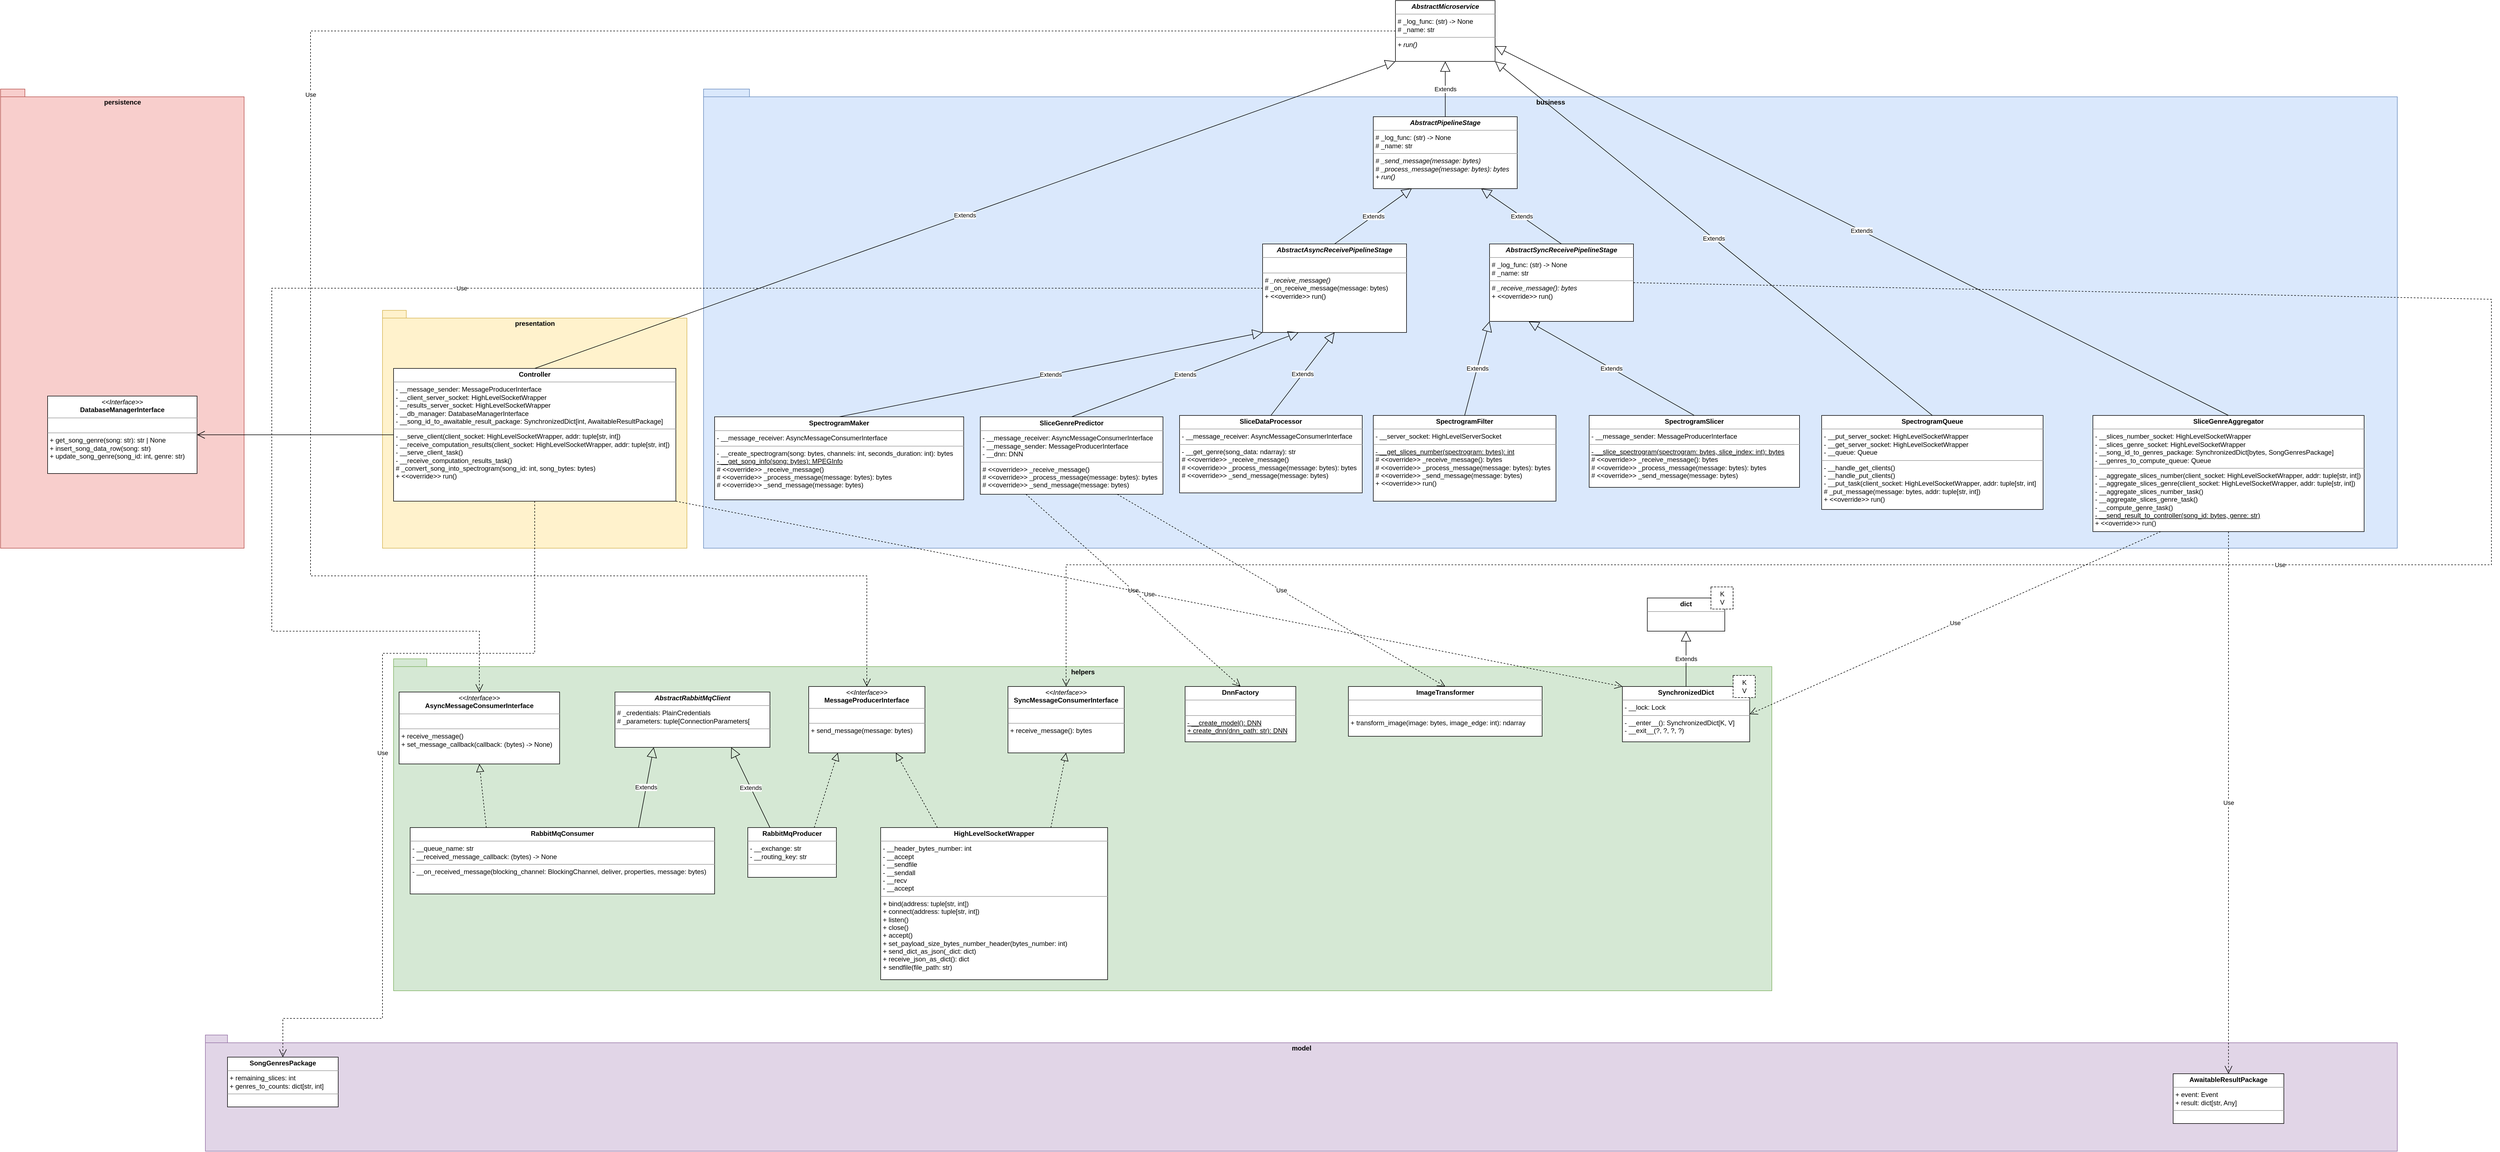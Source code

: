 <mxfile version="20.3.0" type="device"><diagram id="SLvBr0UofvLrQdP4FGa2" name="Page-1"><mxGraphModel dx="5244" dy="1698" grid="1" gridSize="10" guides="1" tooltips="1" connect="1" arrows="1" fold="1" page="0" pageScale="1" pageWidth="850" pageHeight="1100" math="0" shadow="0"><root><mxCell id="0"/><mxCell id="1" parent="0"/><mxCell id="Tdx-LGQmoH0nb4arZ4Wt-33" value="model" style="shape=folder;fontStyle=1;spacingTop=10;tabWidth=40;tabHeight=14;tabPosition=left;html=1;verticalAlign=top;fillColor=#e1d5e7;strokeColor=#9673a6;" vertex="1" parent="1"><mxGeometry x="-1720" y="2170" width="3960" height="210" as="geometry"/></mxCell><mxCell id="Tdx-LGQmoH0nb4arZ4Wt-32" value="helpers" style="shape=folder;fontStyle=1;spacingTop=10;tabWidth=40;tabHeight=14;tabPosition=left;html=1;verticalAlign=top;fillColor=#d5e8d4;strokeColor=#82b366;" vertex="1" parent="1"><mxGeometry x="-1380" y="1490" width="2490" height="600" as="geometry"/></mxCell><mxCell id="Tdx-LGQmoH0nb4arZ4Wt-31" value="persistence" style="shape=folder;fontStyle=1;spacingTop=10;tabWidth=40;tabHeight=14;tabPosition=left;html=1;verticalAlign=top;fillColor=#f8cecc;strokeColor=#b85450;" vertex="1" parent="1"><mxGeometry x="-2090" y="460" width="440" height="830" as="geometry"/></mxCell><mxCell id="Tdx-LGQmoH0nb4arZ4Wt-30" value="presentation" style="shape=folder;fontStyle=1;spacingTop=10;tabWidth=40;tabHeight=14;tabPosition=left;html=1;verticalAlign=top;fillColor=#fff2cc;strokeColor=#d6b656;" vertex="1" parent="1"><mxGeometry x="-1400" y="860" width="550" height="430" as="geometry"/></mxCell><mxCell id="Tdx-LGQmoH0nb4arZ4Wt-28" value="business" style="shape=folder;fontStyle=1;spacingTop=10;tabWidth=40;tabHeight=14;tabPosition=left;html=1;verticalAlign=top;fillColor=#dae8fc;strokeColor=#6c8ebf;" vertex="1" parent="1"><mxGeometry x="-820" y="460" width="3060" height="830" as="geometry"/></mxCell><mxCell id="C-Df_JAVGGvNEC-F_1N5-2" value="&lt;p style=&quot;margin:0px;margin-top:4px;text-align:center;&quot;&gt;&lt;b&gt;&lt;i&gt;AbstractMicroservice&lt;/i&gt;&lt;/b&gt;&lt;/p&gt;&lt;hr size=&quot;1&quot;&gt;&lt;p style=&quot;margin:0px;margin-left:4px;&quot;&gt;# _log_func: (str) -&amp;gt; None&lt;/p&gt;&lt;p style=&quot;margin:0px;margin-left:4px;&quot;&gt;# _name: str&lt;/p&gt;&lt;hr size=&quot;1&quot;&gt;&lt;p style=&quot;margin:0px;margin-left:4px;&quot;&gt;&lt;i&gt;+ run()&lt;/i&gt;&lt;/p&gt;" style="verticalAlign=top;align=left;overflow=fill;fontSize=12;fontFamily=Helvetica;html=1;" parent="1" vertex="1"><mxGeometry x="430" y="300" width="180" height="110" as="geometry"/></mxCell><mxCell id="C-Df_JAVGGvNEC-F_1N5-3" value="&lt;p style=&quot;margin:0px;margin-top:4px;text-align:center;&quot;&gt;&lt;b&gt;&lt;i&gt;AbstractPipelineStage&lt;/i&gt;&lt;/b&gt;&lt;/p&gt;&lt;hr size=&quot;1&quot;&gt;&lt;p style=&quot;margin:0px;margin-left:4px;&quot;&gt;# _log_func: (str) -&amp;gt; None&lt;/p&gt;&lt;p style=&quot;margin:0px;margin-left:4px;&quot;&gt;# _name: str&lt;/p&gt;&lt;hr size=&quot;1&quot;&gt;&lt;p style=&quot;margin:0px;margin-left:4px;&quot;&gt;&lt;i&gt;# _send_message(message: bytes)&lt;/i&gt;&lt;/p&gt;&lt;p style=&quot;margin:0px;margin-left:4px;&quot;&gt;&lt;i&gt;# _process_message(message: bytes): bytes&lt;/i&gt;&lt;/p&gt;&lt;p style=&quot;margin:0px;margin-left:4px;&quot;&gt;&lt;i&gt;+ run()&lt;/i&gt;&lt;/p&gt;" style="verticalAlign=top;align=left;overflow=fill;fontSize=12;fontFamily=Helvetica;html=1;" parent="1" vertex="1"><mxGeometry x="390" y="510" width="260" height="130" as="geometry"/></mxCell><mxCell id="C-Df_JAVGGvNEC-F_1N5-4" value="&lt;p style=&quot;margin:0px;margin-top:4px;text-align:center;&quot;&gt;&lt;b&gt;&lt;i&gt;AbstractAsyncReceivePipelineStage&lt;/i&gt;&lt;/b&gt;&lt;/p&gt;&lt;hr size=&quot;1&quot;&gt;&lt;p style=&quot;margin:0px;margin-left:4px;&quot;&gt;&lt;br&gt;&lt;/p&gt;&lt;hr size=&quot;1&quot;&gt;&lt;p style=&quot;margin:0px;margin-left:4px;&quot;&gt;&lt;i style=&quot;background-color: initial;&quot;&gt;# _receive_message()&lt;/i&gt;&lt;br&gt;&lt;/p&gt;&lt;p style=&quot;margin:0px;margin-left:4px;&quot;&gt;# _on_receive_message(message: bytes)&lt;/p&gt;&lt;p style=&quot;margin:0px;margin-left:4px;&quot;&gt;+ &amp;lt;&amp;lt;override&amp;gt;&amp;gt; run()&lt;/p&gt;&lt;p style=&quot;margin:0px;margin-left:4px;&quot;&gt;&lt;i&gt;&lt;br&gt;&lt;/i&gt;&lt;/p&gt;" style="verticalAlign=top;align=left;overflow=fill;fontSize=12;fontFamily=Helvetica;html=1;" parent="1" vertex="1"><mxGeometry x="190" y="740" width="260" height="160" as="geometry"/></mxCell><mxCell id="C-Df_JAVGGvNEC-F_1N5-5" value="&lt;p style=&quot;margin:0px;margin-top:4px;text-align:center;&quot;&gt;&lt;b&gt;&lt;i&gt;AbstractSyncReceivePipelineStage&lt;/i&gt;&lt;/b&gt;&lt;/p&gt;&lt;hr size=&quot;1&quot;&gt;&lt;p style=&quot;margin:0px;margin-left:4px;&quot;&gt;# _log_func: (str) -&amp;gt; None&lt;/p&gt;&lt;p style=&quot;margin:0px;margin-left:4px;&quot;&gt;# _name: str&lt;/p&gt;&lt;hr size=&quot;1&quot;&gt;&lt;p style=&quot;margin:0px;margin-left:4px;&quot;&gt;&lt;i style=&quot;background-color: initial;&quot;&gt;# _receive_message(): bytes&lt;/i&gt;&lt;br&gt;&lt;/p&gt;&lt;p style=&quot;margin:0px;margin-left:4px;&quot;&gt;+ &amp;lt;&amp;lt;override&amp;gt;&amp;gt; run()&lt;/p&gt;" style="verticalAlign=top;align=left;overflow=fill;fontSize=12;fontFamily=Helvetica;html=1;" parent="1" vertex="1"><mxGeometry x="600" y="740" width="260" height="140" as="geometry"/></mxCell><mxCell id="C-Df_JAVGGvNEC-F_1N5-10" value="&lt;p style=&quot;margin:0px;margin-top:4px;text-align:center;&quot;&gt;&lt;b&gt;Controller&lt;/b&gt;&lt;/p&gt;&lt;hr size=&quot;1&quot;&gt;&lt;p style=&quot;margin: 0px 0px 0px 4px;&quot;&gt;- __message_sender: MessageProducerInterface&lt;br&gt;&lt;/p&gt;&lt;p style=&quot;margin: 0px 0px 0px 4px;&quot;&gt;- __client_server_socket: HighLevelSocketWrapper&lt;/p&gt;&lt;p style=&quot;margin: 0px 0px 0px 4px;&quot;&gt;- __results_server_socket: HighLevelSocketWrapper&lt;/p&gt;&lt;p style=&quot;margin: 0px 0px 0px 4px;&quot;&gt;- __db_manager: DatabaseManagerInterface&lt;/p&gt;&lt;p style=&quot;margin: 0px 0px 0px 4px;&quot;&gt;- __song_id_to_awaitable_result_package: SynchronizedDict[int, AwaitableResultPackage]&lt;/p&gt;&lt;hr size=&quot;1&quot;&gt;&lt;p style=&quot;margin:0px;margin-left:4px;&quot;&gt;- __serve_client(client_socket: HighLevelSocketWrapper, addr: tuple[str, int])&lt;/p&gt;&lt;p style=&quot;margin:0px;margin-left:4px;&quot;&gt;- __receive_computation_results(client_socket: HighLevelSocketWrapper, addr: tuple[str, int])&lt;/p&gt;&lt;p style=&quot;margin:0px;margin-left:4px;&quot;&gt;- __serve_client_task()&lt;/p&gt;&lt;p style=&quot;margin:0px;margin-left:4px;&quot;&gt;- __receive_computation_results_task()&lt;/p&gt;&lt;p style=&quot;margin:0px;margin-left:4px;&quot;&gt;# _convert_song_into_spectrogram(song_id: int, song_bytes: bytes)&lt;/p&gt;&lt;p style=&quot;margin:0px;margin-left:4px;&quot;&gt;+ &amp;lt;&amp;lt;override&amp;gt;&amp;gt; run()&lt;/p&gt;" style="verticalAlign=top;align=left;overflow=fill;fontSize=12;fontFamily=Helvetica;html=1;" parent="1" vertex="1"><mxGeometry x="-1380" y="965" width="510" height="240" as="geometry"/></mxCell><mxCell id="C-Df_JAVGGvNEC-F_1N5-12" value="&lt;p style=&quot;margin:0px;margin-top:4px;text-align:center;&quot;&gt;&lt;b&gt;SpectrogramMaker&lt;/b&gt;&lt;/p&gt;&lt;hr size=&quot;1&quot;&gt;&lt;p style=&quot;margin: 0px 0px 0px 4px;&quot;&gt;- __message_receiver: AsyncMessageConsumerInterface&lt;br&gt;&lt;/p&gt;&lt;hr size=&quot;1&quot;&gt;&lt;p style=&quot;margin:0px;margin-left:4px;&quot;&gt;- __create_spectrogram(song: bytes, channels: int, seconds_duration: int): bytes&lt;/p&gt;&lt;p style=&quot;margin:0px;margin-left:4px;&quot;&gt;&lt;u&gt;- __get_song_info(song: bytes): MPEGInfo&lt;/u&gt;&lt;/p&gt;&lt;p style=&quot;margin:0px;margin-left:4px;&quot;&gt;# &amp;lt;&amp;lt;override&amp;gt;&amp;gt; _receive_message()&lt;/p&gt;&lt;p style=&quot;margin:0px;margin-left:4px;&quot;&gt;# &amp;lt;&amp;lt;override&amp;gt;&amp;gt; _process_message(message: bytes): bytes&lt;/p&gt;&lt;p style=&quot;margin:0px;margin-left:4px;&quot;&gt;# &amp;lt;&amp;lt;override&amp;gt;&amp;gt; _send_message(message: bytes)&lt;/p&gt;" style="verticalAlign=top;align=left;overflow=fill;fontSize=12;fontFamily=Helvetica;html=1;" parent="1" vertex="1"><mxGeometry x="-800" y="1052.5" width="450" height="150" as="geometry"/></mxCell><mxCell id="C-Df_JAVGGvNEC-F_1N5-13" value="Extends" style="endArrow=block;endSize=16;endFill=0;html=1;rounded=0;exitX=0.5;exitY=0;exitDx=0;exitDy=0;entryX=0;entryY=1;entryDx=0;entryDy=0;" parent="1" source="C-Df_JAVGGvNEC-F_1N5-10" target="C-Df_JAVGGvNEC-F_1N5-2" edge="1"><mxGeometry width="160" relative="1" as="geometry"><mxPoint x="-610" y="990" as="sourcePoint"/><mxPoint x="-450" y="990" as="targetPoint"/></mxGeometry></mxCell><mxCell id="C-Df_JAVGGvNEC-F_1N5-14" value="Extends" style="endArrow=block;endSize=16;endFill=0;html=1;rounded=0;exitX=0.5;exitY=0;exitDx=0;exitDy=0;entryX=0;entryY=1;entryDx=0;entryDy=0;" parent="1" source="C-Df_JAVGGvNEC-F_1N5-12" target="C-Df_JAVGGvNEC-F_1N5-4" edge="1"><mxGeometry width="160" relative="1" as="geometry"><mxPoint x="50" y="930" as="sourcePoint"/><mxPoint x="210" y="930" as="targetPoint"/></mxGeometry></mxCell><mxCell id="C-Df_JAVGGvNEC-F_1N5-18" value="&lt;p style=&quot;margin:0px;margin-top:4px;text-align:center;&quot;&gt;&lt;b&gt;SpectrogramFilter&lt;/b&gt;&lt;/p&gt;&lt;hr size=&quot;1&quot;&gt;&lt;p style=&quot;margin:0px;margin-left:4px;&quot;&gt;- __server_socket: HighLevelServerSocket&lt;/p&gt;&lt;hr size=&quot;1&quot;&gt;&lt;p style=&quot;margin:0px;margin-left:4px;&quot;&gt;&lt;u&gt;- __get_slices_number(spectrogram: bytes): int&lt;/u&gt;&lt;/p&gt;&lt;p style=&quot;margin:0px;margin-left:4px;&quot;&gt;# &amp;lt;&amp;lt;override&amp;gt;&amp;gt; _receive_message(): bytes&lt;/p&gt;&lt;p style=&quot;margin:0px;margin-left:4px;&quot;&gt;# &amp;lt;&amp;lt;override&amp;gt;&amp;gt; _process_message(message: bytes): bytes&lt;/p&gt;&lt;p style=&quot;margin:0px;margin-left:4px;&quot;&gt;# &amp;lt;&amp;lt;override&amp;gt;&amp;gt; _send_message(message: bytes)&lt;/p&gt;&lt;p style=&quot;margin:0px;margin-left:4px;&quot;&gt;+ &amp;lt;&amp;lt;override&amp;gt;&amp;gt; run()&lt;/p&gt;" style="verticalAlign=top;align=left;overflow=fill;fontSize=12;fontFamily=Helvetica;html=1;" parent="1" vertex="1"><mxGeometry x="390" y="1050" width="330" height="155" as="geometry"/></mxCell><mxCell id="C-Df_JAVGGvNEC-F_1N5-19" value="Extends" style="endArrow=block;endSize=16;endFill=0;html=1;rounded=0;entryX=0.5;entryY=1;entryDx=0;entryDy=0;exitX=0.5;exitY=0;exitDx=0;exitDy=0;" parent="1" source="C-Df_JAVGGvNEC-F_1N5-3" target="C-Df_JAVGGvNEC-F_1N5-2" edge="1"><mxGeometry width="160" relative="1" as="geometry"><mxPoint x="310" y="530" as="sourcePoint"/><mxPoint x="470" y="530" as="targetPoint"/></mxGeometry></mxCell><mxCell id="C-Df_JAVGGvNEC-F_1N5-20" value="Extends" style="endArrow=block;endSize=16;endFill=0;html=1;rounded=0;entryX=0.268;entryY=0.996;entryDx=0;entryDy=0;exitX=0.5;exitY=0;exitDx=0;exitDy=0;entryPerimeter=0;" parent="1" source="C-Df_JAVGGvNEC-F_1N5-4" target="C-Df_JAVGGvNEC-F_1N5-3" edge="1"><mxGeometry width="160" relative="1" as="geometry"><mxPoint x="330" y="730" as="sourcePoint"/><mxPoint x="330" y="630.0" as="targetPoint"/></mxGeometry></mxCell><mxCell id="C-Df_JAVGGvNEC-F_1N5-21" value="Extends" style="endArrow=block;endSize=16;endFill=0;html=1;rounded=0;entryX=0.75;entryY=1;entryDx=0;entryDy=0;exitX=0.5;exitY=0;exitDx=0;exitDy=0;" parent="1" source="C-Df_JAVGGvNEC-F_1N5-5" target="C-Df_JAVGGvNEC-F_1N5-3" edge="1"><mxGeometry width="160" relative="1" as="geometry"><mxPoint x="330" y="750" as="sourcePoint"/><mxPoint x="469.68" y="649.48" as="targetPoint"/></mxGeometry></mxCell><mxCell id="C-Df_JAVGGvNEC-F_1N5-22" value="Extends" style="endArrow=block;endSize=16;endFill=0;html=1;rounded=0;exitX=0.5;exitY=0;exitDx=0;exitDy=0;entryX=0;entryY=1;entryDx=0;entryDy=0;" parent="1" source="C-Df_JAVGGvNEC-F_1N5-18" target="C-Df_JAVGGvNEC-F_1N5-5" edge="1"><mxGeometry width="160" relative="1" as="geometry"><mxPoint x="510" y="950" as="sourcePoint"/><mxPoint x="670" y="950" as="targetPoint"/></mxGeometry></mxCell><mxCell id="C-Df_JAVGGvNEC-F_1N5-25" value="&lt;p style=&quot;margin:0px;margin-top:4px;text-align:center;&quot;&gt;&lt;b&gt;SpectrogramQueue&lt;/b&gt;&lt;/p&gt;&lt;hr size=&quot;1&quot;&gt;&lt;p style=&quot;margin:0px;margin-left:4px;&quot;&gt;- __put_server_socket: HighLevelSocketWrapper&lt;/p&gt;&lt;p style=&quot;margin:0px;margin-left:4px;&quot;&gt;- __get_server_socket: HighLevelSocketWrapper&lt;/p&gt;&lt;p style=&quot;margin:0px;margin-left:4px;&quot;&gt;- __queue: Queue&lt;/p&gt;&lt;hr size=&quot;1&quot;&gt;&lt;p style=&quot;margin:0px;margin-left:4px;&quot;&gt;- __handle_get_clients()&lt;/p&gt;&lt;p style=&quot;margin:0px;margin-left:4px;&quot;&gt;- __handle_put_clients()&lt;/p&gt;&lt;p style=&quot;margin:0px;margin-left:4px;&quot;&gt;- __put_task(client_socket: HighLevelSocketWrapper, addr: tuple[str, int]&lt;/p&gt;&lt;p style=&quot;margin:0px;margin-left:4px;&quot;&gt;# _put_message(message: bytes, addr: tuple[str, int])&lt;/p&gt;&lt;p style=&quot;margin:0px;margin-left:4px;&quot;&gt;+ &amp;lt;&amp;lt;override&amp;gt;&amp;gt; run()&lt;/p&gt;&lt;p style=&quot;margin:0px;margin-left:4px;&quot;&gt;&lt;br&gt;&lt;/p&gt;" style="verticalAlign=top;align=left;overflow=fill;fontSize=12;fontFamily=Helvetica;html=1;" parent="1" vertex="1"><mxGeometry x="1200" y="1050" width="400" height="170" as="geometry"/></mxCell><mxCell id="C-Df_JAVGGvNEC-F_1N5-26" value="Extends" style="endArrow=block;endSize=16;endFill=0;html=1;rounded=0;exitX=0.5;exitY=0;exitDx=0;exitDy=0;entryX=1;entryY=1;entryDx=0;entryDy=0;" parent="1" source="C-Df_JAVGGvNEC-F_1N5-25" target="C-Df_JAVGGvNEC-F_1N5-2" edge="1"><mxGeometry width="160" relative="1" as="geometry"><mxPoint x="950" y="1060" as="sourcePoint"/><mxPoint x="1030" y="870" as="targetPoint"/></mxGeometry></mxCell><mxCell id="C-Df_JAVGGvNEC-F_1N5-29" value="&lt;p style=&quot;margin:0px;margin-top:4px;text-align:center;&quot;&gt;&lt;b&gt;SpectrogramSlicer&lt;/b&gt;&lt;/p&gt;&lt;hr size=&quot;1&quot;&gt;&lt;p style=&quot;margin:0px;margin-left:4px;&quot;&gt;- __message_sender: MessageProducerInterface&lt;/p&gt;&lt;hr size=&quot;1&quot;&gt;&lt;p style=&quot;margin:0px;margin-left:4px;&quot;&gt;&lt;u&gt;- __slice_spectrogram(spectrogram: bytes, slice_index: int): bytes&lt;/u&gt;&lt;/p&gt;&lt;p style=&quot;margin:0px;margin-left:4px;&quot;&gt;# &amp;lt;&amp;lt;override&amp;gt;&amp;gt; _receive_message(): bytes&lt;/p&gt;&lt;p style=&quot;margin:0px;margin-left:4px;&quot;&gt;# &amp;lt;&amp;lt;override&amp;gt;&amp;gt; _process_message(message: bytes): bytes&lt;/p&gt;&lt;p style=&quot;margin:0px;margin-left:4px;&quot;&gt;# &amp;lt;&amp;lt;override&amp;gt;&amp;gt; _send_message(message: bytes)&lt;/p&gt;" style="verticalAlign=top;align=left;overflow=fill;fontSize=12;fontFamily=Helvetica;html=1;" parent="1" vertex="1"><mxGeometry x="780" y="1050" width="380" height="130" as="geometry"/></mxCell><mxCell id="C-Df_JAVGGvNEC-F_1N5-30" value="Extends" style="endArrow=block;endSize=16;endFill=0;html=1;rounded=0;exitX=0.5;exitY=0;exitDx=0;exitDy=0;entryX=0.272;entryY=1.001;entryDx=0;entryDy=0;entryPerimeter=0;" parent="1" source="C-Df_JAVGGvNEC-F_1N5-29" target="C-Df_JAVGGvNEC-F_1N5-5" edge="1"><mxGeometry width="160" relative="1" as="geometry"><mxPoint x="1190.0" y="1060" as="sourcePoint"/><mxPoint x="620" y="420" as="targetPoint"/></mxGeometry></mxCell><mxCell id="C-Df_JAVGGvNEC-F_1N5-33" value="&lt;p style=&quot;margin:0px;margin-top:4px;text-align:center;&quot;&gt;&lt;b&gt;SliceGenrePredictor&lt;/b&gt;&lt;/p&gt;&lt;hr size=&quot;1&quot;&gt;&lt;p style=&quot;margin:0px;margin-left:4px;&quot;&gt;- __message_receiver: AsyncMessageConsumerInterface&lt;/p&gt;&lt;p style=&quot;margin:0px;margin-left:4px;&quot;&gt;- __message_sender: MessageProducerInterface&lt;/p&gt;&lt;p style=&quot;margin:0px;margin-left:4px;&quot;&gt;- __dnn: DNN&lt;/p&gt;&lt;hr size=&quot;1&quot;&gt;&lt;p style=&quot;margin:0px;margin-left:4px;&quot;&gt;# &amp;lt;&amp;lt;override&amp;gt;&amp;gt; _receive_message()&lt;/p&gt;&lt;p style=&quot;margin:0px;margin-left:4px;&quot;&gt;# &amp;lt;&amp;lt;override&amp;gt;&amp;gt; _process_message(message: bytes): bytes&lt;/p&gt;&lt;p style=&quot;margin:0px;margin-left:4px;&quot;&gt;# &amp;lt;&amp;lt;override&amp;gt;&amp;gt; _send_message(message: bytes)&lt;/p&gt;" style="verticalAlign=top;align=left;overflow=fill;fontSize=12;fontFamily=Helvetica;html=1;" parent="1" vertex="1"><mxGeometry x="-320" y="1052.5" width="330" height="140" as="geometry"/></mxCell><mxCell id="C-Df_JAVGGvNEC-F_1N5-34" value="Extends" style="endArrow=block;endSize=16;endFill=0;html=1;rounded=0;exitX=0.5;exitY=0;exitDx=0;exitDy=0;entryX=0.25;entryY=1;entryDx=0;entryDy=0;" parent="1" source="C-Df_JAVGGvNEC-F_1N5-33" target="C-Df_JAVGGvNEC-F_1N5-4" edge="1"><mxGeometry width="160" relative="1" as="geometry"><mxPoint x="70" y="940" as="sourcePoint"/><mxPoint x="230" y="940" as="targetPoint"/></mxGeometry></mxCell><mxCell id="C-Df_JAVGGvNEC-F_1N5-37" value="&lt;p style=&quot;margin:0px;margin-top:4px;text-align:center;&quot;&gt;&lt;b&gt;SliceDataProcessor&lt;/b&gt;&lt;/p&gt;&lt;hr size=&quot;1&quot;&gt;&lt;p style=&quot;margin:0px;margin-left:4px;&quot;&gt;- __message_receiver: AsyncMessageConsumerInterface&lt;br&gt;&lt;/p&gt;&lt;hr size=&quot;1&quot;&gt;&lt;p style=&quot;margin:0px;margin-left:4px;&quot;&gt;- __get_genre(song_data: ndarray): str&lt;/p&gt;&lt;p style=&quot;margin:0px;margin-left:4px;&quot;&gt;# &amp;lt;&amp;lt;override&amp;gt;&amp;gt; _receive_message()&lt;/p&gt;&lt;p style=&quot;margin:0px;margin-left:4px;&quot;&gt;# &amp;lt;&amp;lt;override&amp;gt;&amp;gt; _process_message(message: bytes): bytes&lt;/p&gt;&lt;p style=&quot;margin:0px;margin-left:4px;&quot;&gt;# &amp;lt;&amp;lt;override&amp;gt;&amp;gt; _send_message(message: bytes)&lt;/p&gt;" style="verticalAlign=top;align=left;overflow=fill;fontSize=12;fontFamily=Helvetica;html=1;" parent="1" vertex="1"><mxGeometry x="40" y="1050" width="330" height="140" as="geometry"/></mxCell><mxCell id="C-Df_JAVGGvNEC-F_1N5-38" value="Extends" style="endArrow=block;endSize=16;endFill=0;html=1;rounded=0;entryX=0.5;entryY=1;entryDx=0;entryDy=0;exitX=0.5;exitY=0;exitDx=0;exitDy=0;" parent="1" source="C-Df_JAVGGvNEC-F_1N5-37" target="C-Df_JAVGGvNEC-F_1N5-4" edge="1"><mxGeometry width="160" relative="1" as="geometry"><mxPoint x="-80" y="1070" as="sourcePoint"/><mxPoint x="80" y="1070" as="targetPoint"/></mxGeometry></mxCell><mxCell id="C-Df_JAVGGvNEC-F_1N5-39" value="&lt;p style=&quot;margin:0px;margin-top:4px;text-align:center;&quot;&gt;&lt;b&gt;SliceGenreAggregator&lt;/b&gt;&lt;/p&gt;&lt;hr size=&quot;1&quot;&gt;&lt;p style=&quot;margin:0px;margin-left:4px;&quot;&gt;- __slices_number_socket: HighLevelSocketWrapper&lt;/p&gt;&lt;p style=&quot;margin:0px;margin-left:4px;&quot;&gt;- __slices_genre_socket: HighLevelSocketWrapper&lt;/p&gt;&lt;p style=&quot;margin:0px;margin-left:4px;&quot;&gt;- __song_id_to_genres_package: SynchronizedDict[bytes, SongGenresPackage]&lt;/p&gt;&lt;p style=&quot;margin:0px;margin-left:4px;&quot;&gt;- __genres_to_compute_queue: Queue&lt;/p&gt;&lt;hr size=&quot;1&quot;&gt;&lt;p style=&quot;margin:0px;margin-left:4px;&quot;&gt;- __aggregate_slices_number(client_socket: HighLevelSocketWrapper, addr: tuple[str, int])&lt;/p&gt;&lt;p style=&quot;margin:0px;margin-left:4px;&quot;&gt;- __aggregate_slices_genre(client_socket: HighLevelSocketWrapper, addr: tuple[str, int])&lt;/p&gt;&lt;p style=&quot;margin:0px;margin-left:4px;&quot;&gt;- __aggregate_slices_number_task()&lt;/p&gt;&lt;p style=&quot;margin:0px;margin-left:4px;&quot;&gt;- __aggregate_slices_genre_task()&lt;/p&gt;&lt;p style=&quot;margin:0px;margin-left:4px;&quot;&gt;- __compute_genre_task()&lt;/p&gt;&lt;p style=&quot;margin:0px;margin-left:4px;&quot;&gt;&lt;u&gt;- __send_result_to_controller(song_id: bytes, genre: str)&lt;/u&gt;&lt;/p&gt;&lt;p style=&quot;margin:0px;margin-left:4px;&quot;&gt;+ &amp;lt;&amp;lt;override&amp;gt;&amp;gt; run()&lt;/p&gt;" style="verticalAlign=top;align=left;overflow=fill;fontSize=12;fontFamily=Helvetica;html=1;" parent="1" vertex="1"><mxGeometry x="1690" y="1050" width="490" height="210" as="geometry"/></mxCell><mxCell id="C-Df_JAVGGvNEC-F_1N5-41" value="Extends" style="endArrow=block;endSize=16;endFill=0;html=1;rounded=0;exitX=0.5;exitY=0;exitDx=0;exitDy=0;entryX=1;entryY=0.75;entryDx=0;entryDy=0;" parent="1" source="C-Df_JAVGGvNEC-F_1N5-39" target="C-Df_JAVGGvNEC-F_1N5-2" edge="1"><mxGeometry width="160" relative="1" as="geometry"><mxPoint x="1540" y="930" as="sourcePoint"/><mxPoint x="1700" y="930" as="targetPoint"/></mxGeometry></mxCell><mxCell id="C-Df_JAVGGvNEC-F_1N5-43" value="&lt;p style=&quot;margin:0px;margin-top:4px;text-align:center;&quot;&gt;&lt;b&gt;&lt;i&gt;AbstractRabbitMqClient&lt;/i&gt;&lt;/b&gt;&lt;/p&gt;&lt;hr size=&quot;1&quot;&gt;&lt;p style=&quot;margin:0px;margin-left:4px;&quot;&gt;# _credentials: PlainCredentials&lt;/p&gt;&lt;p style=&quot;margin:0px;margin-left:4px;&quot;&gt;# _parameters: tuple[ConnectionParameters[&lt;/p&gt;&lt;hr size=&quot;1&quot;&gt;&lt;p style=&quot;margin:0px;margin-left:4px;&quot;&gt;&lt;br&gt;&lt;/p&gt;" style="verticalAlign=top;align=left;overflow=fill;fontSize=12;fontFamily=Helvetica;html=1;" parent="1" vertex="1"><mxGeometry x="-980" y="1550" width="280" height="100" as="geometry"/></mxCell><mxCell id="C-Df_JAVGGvNEC-F_1N5-45" value="&lt;p style=&quot;margin:0px;margin-top:4px;text-align:center;&quot;&gt;&lt;i&gt;&amp;lt;&amp;lt;Interface&amp;gt;&amp;gt;&lt;/i&gt;&lt;br&gt;&lt;b&gt;AsyncMessageConsumerInterface&lt;/b&gt;&lt;/p&gt;&lt;hr size=&quot;1&quot;&gt;&lt;p style=&quot;margin:0px;margin-left:4px;&quot;&gt;&lt;br&gt;&lt;/p&gt;&lt;hr size=&quot;1&quot;&gt;&lt;p style=&quot;margin:0px;margin-left:4px;&quot;&gt;+ receive_message()&lt;/p&gt;&lt;p style=&quot;margin:0px;margin-left:4px;&quot;&gt;+ set_message_callback(callback: (bytes) -&amp;gt; None)&lt;/p&gt;" style="verticalAlign=top;align=left;overflow=fill;fontSize=12;fontFamily=Helvetica;html=1;" parent="1" vertex="1"><mxGeometry x="-1370" y="1550" width="290" height="130" as="geometry"/></mxCell><mxCell id="C-Df_JAVGGvNEC-F_1N5-46" value="&lt;p style=&quot;margin:0px;margin-top:4px;text-align:center;&quot;&gt;&lt;i&gt;&amp;lt;&amp;lt;Interface&amp;gt;&amp;gt;&lt;/i&gt;&lt;br&gt;&lt;b&gt;SyncMessageConsumerInterface&lt;/b&gt;&lt;/p&gt;&lt;hr size=&quot;1&quot;&gt;&lt;p style=&quot;margin:0px;margin-left:4px;&quot;&gt;&lt;br&gt;&lt;/p&gt;&lt;hr size=&quot;1&quot;&gt;&lt;p style=&quot;margin:0px;margin-left:4px;&quot;&gt;+ receive_message(): bytes&lt;/p&gt;" style="verticalAlign=top;align=left;overflow=fill;fontSize=12;fontFamily=Helvetica;html=1;" parent="1" vertex="1"><mxGeometry x="-270" y="1540" width="210" height="120" as="geometry"/></mxCell><mxCell id="C-Df_JAVGGvNEC-F_1N5-48" value="&lt;p style=&quot;margin:0px;margin-top:4px;text-align:center;&quot;&gt;&lt;i&gt;&amp;lt;&amp;lt;Interface&amp;gt;&amp;gt;&lt;/i&gt;&lt;br&gt;&lt;b&gt;MessageProducerInterface&lt;/b&gt;&lt;/p&gt;&lt;hr size=&quot;1&quot;&gt;&lt;p style=&quot;margin:0px;margin-left:4px;&quot;&gt;&lt;br&gt;&lt;/p&gt;&lt;hr size=&quot;1&quot;&gt;&lt;p style=&quot;margin:0px;margin-left:4px;&quot;&gt;+ send_message(message: bytes)&lt;/p&gt;" style="verticalAlign=top;align=left;overflow=fill;fontSize=12;fontFamily=Helvetica;html=1;" parent="1" vertex="1"><mxGeometry x="-630" y="1540" width="210" height="120" as="geometry"/></mxCell><mxCell id="C-Df_JAVGGvNEC-F_1N5-49" value="&lt;p style=&quot;margin:0px;margin-top:4px;text-align:center;&quot;&gt;&lt;b&gt;RabbitMqConsumer&lt;/b&gt;&lt;/p&gt;&lt;hr size=&quot;1&quot;&gt;&lt;p style=&quot;margin:0px;margin-left:4px;&quot;&gt;- __queue_name: str&lt;/p&gt;&lt;p style=&quot;margin:0px;margin-left:4px;&quot;&gt;- __received_message_callback: (bytes) -&amp;gt; None&lt;/p&gt;&lt;hr size=&quot;1&quot;&gt;&lt;p style=&quot;margin:0px;margin-left:4px;&quot;&gt;- __on_received_message(blocking_channel: BlockingChannel, deliver, properties, message: bytes)&lt;/p&gt;&lt;p style=&quot;margin:0px;margin-left:4px;&quot;&gt;&lt;br&gt;&lt;/p&gt;" style="verticalAlign=top;align=left;overflow=fill;fontSize=12;fontFamily=Helvetica;html=1;" parent="1" vertex="1"><mxGeometry x="-1350" y="1795" width="550" height="120" as="geometry"/></mxCell><mxCell id="C-Df_JAVGGvNEC-F_1N5-50" value="" style="endArrow=block;dashed=1;endFill=0;endSize=12;html=1;rounded=0;exitX=0.25;exitY=0;exitDx=0;exitDy=0;entryX=0.5;entryY=1;entryDx=0;entryDy=0;" parent="1" source="C-Df_JAVGGvNEC-F_1N5-49" target="C-Df_JAVGGvNEC-F_1N5-45" edge="1"><mxGeometry width="160" relative="1" as="geometry"><mxPoint x="-1100" y="1710" as="sourcePoint"/><mxPoint x="-940" y="1710" as="targetPoint"/></mxGeometry></mxCell><mxCell id="C-Df_JAVGGvNEC-F_1N5-52" value="&lt;p style=&quot;margin:0px;margin-top:4px;text-align:center;&quot;&gt;&lt;b&gt;RabbitMqProducer&lt;/b&gt;&lt;/p&gt;&lt;hr size=&quot;1&quot;&gt;&lt;p style=&quot;margin:0px;margin-left:4px;&quot;&gt;- __exchange: str&lt;/p&gt;&lt;p style=&quot;margin:0px;margin-left:4px;&quot;&gt;- __routing_key: str&lt;/p&gt;&lt;hr size=&quot;1&quot;&gt;&lt;p style=&quot;margin:0px;margin-left:4px;&quot;&gt;&lt;br&gt;&lt;/p&gt;" style="verticalAlign=top;align=left;overflow=fill;fontSize=12;fontFamily=Helvetica;html=1;" parent="1" vertex="1"><mxGeometry x="-740" y="1795" width="160" height="90" as="geometry"/></mxCell><mxCell id="C-Df_JAVGGvNEC-F_1N5-53" value="" style="endArrow=block;dashed=1;endFill=0;endSize=12;html=1;rounded=0;exitX=0.75;exitY=0;exitDx=0;exitDy=0;entryX=0.25;entryY=1;entryDx=0;entryDy=0;" parent="1" source="C-Df_JAVGGvNEC-F_1N5-52" target="C-Df_JAVGGvNEC-F_1N5-48" edge="1"><mxGeometry width="160" relative="1" as="geometry"><mxPoint x="-1060" y="1750" as="sourcePoint"/><mxPoint x="-900" y="1750" as="targetPoint"/></mxGeometry></mxCell><mxCell id="C-Df_JAVGGvNEC-F_1N5-54" value="Extends" style="endArrow=block;endSize=16;endFill=0;html=1;rounded=0;entryX=0.25;entryY=1;entryDx=0;entryDy=0;exitX=0.75;exitY=0;exitDx=0;exitDy=0;" parent="1" source="C-Df_JAVGGvNEC-F_1N5-49" target="C-Df_JAVGGvNEC-F_1N5-43" edge="1"><mxGeometry width="160" relative="1" as="geometry"><mxPoint x="-1060" y="1750" as="sourcePoint"/><mxPoint x="-900" y="1750" as="targetPoint"/></mxGeometry></mxCell><mxCell id="C-Df_JAVGGvNEC-F_1N5-55" value="Extends" style="endArrow=block;endSize=16;endFill=0;html=1;rounded=0;entryX=0.75;entryY=1;entryDx=0;entryDy=0;exitX=0.25;exitY=0;exitDx=0;exitDy=0;" parent="1" source="C-Df_JAVGGvNEC-F_1N5-52" target="C-Df_JAVGGvNEC-F_1N5-43" edge="1"><mxGeometry width="160" relative="1" as="geometry"><mxPoint x="-927.5" y="1790" as="sourcePoint"/><mxPoint x="-900" y="1660" as="targetPoint"/></mxGeometry></mxCell><mxCell id="C-Df_JAVGGvNEC-F_1N5-56" value="&lt;p style=&quot;margin:0px;margin-top:4px;text-align:center;&quot;&gt;&lt;b&gt;HighLevelSocketWrapper&lt;/b&gt;&lt;/p&gt;&lt;hr size=&quot;1&quot;&gt;&lt;p style=&quot;margin:0px;margin-left:4px;&quot;&gt;- __header_bytes_number: int&lt;/p&gt;&lt;p style=&quot;margin:0px;margin-left:4px;&quot;&gt;- __accept&lt;/p&gt;&lt;p style=&quot;margin:0px;margin-left:4px;&quot;&gt;- __sendfile&lt;/p&gt;&lt;p style=&quot;margin:0px;margin-left:4px;&quot;&gt;- __sendall&lt;/p&gt;&lt;p style=&quot;margin:0px;margin-left:4px;&quot;&gt;- __recv&lt;/p&gt;&lt;p style=&quot;margin:0px;margin-left:4px;&quot;&gt;- __accept&lt;/p&gt;&lt;hr size=&quot;1&quot;&gt;&lt;p style=&quot;margin:0px;margin-left:4px;&quot;&gt;+ bind(address: tuple[str, int])&lt;/p&gt;&lt;p style=&quot;margin:0px;margin-left:4px;&quot;&gt;+ connect(address: tuple[str, int])&lt;/p&gt;&lt;p style=&quot;margin:0px;margin-left:4px;&quot;&gt;+ listen()&lt;/p&gt;&lt;p style=&quot;margin:0px;margin-left:4px;&quot;&gt;+ close()&lt;/p&gt;&lt;p style=&quot;margin:0px;margin-left:4px;&quot;&gt;+ accept()&lt;/p&gt;&lt;p style=&quot;margin:0px;margin-left:4px;&quot;&gt;+ set_payload_size_bytes_number_header(bytes_number: int)&lt;/p&gt;&lt;p style=&quot;margin:0px;margin-left:4px;&quot;&gt;+ send_dict_as_json(_dict: dict)&lt;/p&gt;&lt;p style=&quot;margin:0px;margin-left:4px;&quot;&gt;+ receive_json_as_dict(): dict&lt;/p&gt;&lt;p style=&quot;margin:0px;margin-left:4px;&quot;&gt;+ sendfile(file_path: str)&lt;/p&gt;" style="verticalAlign=top;align=left;overflow=fill;fontSize=12;fontFamily=Helvetica;html=1;" parent="1" vertex="1"><mxGeometry x="-500" y="1795" width="410" height="275" as="geometry"/></mxCell><mxCell id="C-Df_JAVGGvNEC-F_1N5-57" value="" style="endArrow=block;dashed=1;endFill=0;endSize=12;html=1;rounded=0;exitX=0.75;exitY=0;exitDx=0;exitDy=0;entryX=0.5;entryY=1;entryDx=0;entryDy=0;" parent="1" source="C-Df_JAVGGvNEC-F_1N5-56" target="C-Df_JAVGGvNEC-F_1N5-46" edge="1"><mxGeometry width="160" relative="1" as="geometry"><mxPoint x="-610" y="1805" as="sourcePoint"/><mxPoint x="-567.5" y="1670" as="targetPoint"/></mxGeometry></mxCell><mxCell id="C-Df_JAVGGvNEC-F_1N5-59" value="" style="endArrow=block;dashed=1;endFill=0;endSize=12;html=1;rounded=0;exitX=0.25;exitY=0;exitDx=0;exitDy=0;entryX=0.75;entryY=1;entryDx=0;entryDy=0;" parent="1" source="C-Df_JAVGGvNEC-F_1N5-56" target="C-Df_JAVGGvNEC-F_1N5-48" edge="1"><mxGeometry width="160" relative="1" as="geometry"><mxPoint x="-300" y="1805" as="sourcePoint"/><mxPoint x="-155" y="1670" as="targetPoint"/></mxGeometry></mxCell><mxCell id="C-Df_JAVGGvNEC-F_1N5-60" value="&lt;p style=&quot;margin:0px;margin-top:4px;text-align:center;&quot;&gt;&lt;b&gt;DnnFactory&lt;/b&gt;&lt;/p&gt;&lt;hr size=&quot;1&quot;&gt;&lt;p style=&quot;margin:0px;margin-left:4px;&quot;&gt;&lt;br&gt;&lt;/p&gt;&lt;hr size=&quot;1&quot;&gt;&lt;p style=&quot;margin:0px;margin-left:4px;&quot;&gt;&lt;u&gt;- __create_model(): DNN&lt;/u&gt;&lt;u&gt;&lt;br&gt;&lt;/u&gt;&lt;/p&gt;&lt;p style=&quot;margin:0px;margin-left:4px;&quot;&gt;&lt;u&gt;+ create_dnn(dnn_path: str): DNN&lt;/u&gt;&lt;/p&gt;&lt;p style=&quot;margin:0px;margin-left:4px;&quot;&gt;&lt;br&gt;&lt;/p&gt;" style="verticalAlign=top;align=left;overflow=fill;fontSize=12;fontFamily=Helvetica;html=1;" parent="1" vertex="1"><mxGeometry x="50" y="1540" width="200" height="100" as="geometry"/></mxCell><mxCell id="C-Df_JAVGGvNEC-F_1N5-61" value="&lt;p style=&quot;margin:0px;margin-top:4px;text-align:center;&quot;&gt;&lt;b&gt;ImageTransformer&lt;/b&gt;&lt;/p&gt;&lt;hr size=&quot;1&quot;&gt;&lt;p style=&quot;margin:0px;margin-left:4px;&quot;&gt;&lt;br&gt;&lt;/p&gt;&lt;hr size=&quot;1&quot;&gt;&lt;p style=&quot;margin:0px;margin-left:4px;&quot;&gt;+ transform_image(image: bytes, image_edge: int): ndarray&lt;/p&gt;" style="verticalAlign=top;align=left;overflow=fill;fontSize=12;fontFamily=Helvetica;html=1;" parent="1" vertex="1"><mxGeometry x="345" y="1540" width="350" height="90" as="geometry"/></mxCell><mxCell id="C-Df_JAVGGvNEC-F_1N5-62" value="&lt;p style=&quot;margin:0px;margin-top:4px;text-align:center;&quot;&gt;&lt;b&gt;SynchronizedDict&lt;/b&gt;&lt;/p&gt;&lt;hr size=&quot;1&quot;&gt;&lt;p style=&quot;margin:0px;margin-left:4px;&quot;&gt;- __lock: Lock&lt;/p&gt;&lt;hr size=&quot;1&quot;&gt;&lt;p style=&quot;margin:0px;margin-left:4px;&quot;&gt;- __enter__(): SynchronizedDict[K, V]&lt;/p&gt;&lt;p style=&quot;margin:0px;margin-left:4px;&quot;&gt;- __exit__(?, ?, ?, ?)&lt;/p&gt;" style="verticalAlign=top;align=left;overflow=fill;fontSize=12;fontFamily=Helvetica;html=1;" parent="1" vertex="1"><mxGeometry x="840" y="1540" width="230" height="100" as="geometry"/></mxCell><mxCell id="Tdx-LGQmoH0nb4arZ4Wt-1" value="K&lt;br&gt;V" style="shape=partialRectangle;html=1;top=1;align=center;dashed=1;" vertex="1" parent="1"><mxGeometry x="1040" y="1520" width="40" height="40" as="geometry"/></mxCell><mxCell id="Tdx-LGQmoH0nb4arZ4Wt-2" value="&lt;p style=&quot;margin:0px;margin-top:4px;text-align:center;&quot;&gt;&lt;b&gt;dict&lt;/b&gt;&lt;/p&gt;&lt;hr size=&quot;1&quot;&gt;&lt;div style=&quot;height:2px;&quot;&gt;&lt;/div&gt;" style="verticalAlign=top;align=left;overflow=fill;fontSize=12;fontFamily=Helvetica;html=1;" vertex="1" parent="1"><mxGeometry x="885" y="1380" width="140" height="60" as="geometry"/></mxCell><mxCell id="Tdx-LGQmoH0nb4arZ4Wt-3" value="K&lt;br&gt;V" style="shape=partialRectangle;html=1;top=1;align=center;dashed=1;" vertex="1" parent="1"><mxGeometry x="1000" y="1360" width="40" height="40" as="geometry"/></mxCell><mxCell id="Tdx-LGQmoH0nb4arZ4Wt-4" value="Extends" style="endArrow=block;endSize=16;endFill=0;html=1;rounded=0;entryX=0.5;entryY=1;entryDx=0;entryDy=0;exitX=0.5;exitY=0;exitDx=0;exitDy=0;" edge="1" parent="1" source="C-Df_JAVGGvNEC-F_1N5-62" target="Tdx-LGQmoH0nb4arZ4Wt-2"><mxGeometry width="160" relative="1" as="geometry"><mxPoint x="830" y="1500" as="sourcePoint"/><mxPoint x="890" y="1470" as="targetPoint"/></mxGeometry></mxCell><mxCell id="Tdx-LGQmoH0nb4arZ4Wt-6" value="&lt;p style=&quot;margin:0px;margin-top:4px;text-align:center;&quot;&gt;&lt;i&gt;&amp;lt;&amp;lt;Interface&amp;gt;&amp;gt;&lt;/i&gt;&lt;br&gt;&lt;b&gt;DatabaseManagerInterface&lt;/b&gt;&lt;/p&gt;&lt;hr size=&quot;1&quot;&gt;&lt;p style=&quot;margin:0px;margin-left:4px;&quot;&gt;&lt;br&gt;&lt;/p&gt;&lt;hr size=&quot;1&quot;&gt;&lt;p style=&quot;margin:0px;margin-left:4px;&quot;&gt;+ get_song_genre(song: str): str | None&lt;/p&gt;&lt;p style=&quot;margin:0px;margin-left:4px;&quot;&gt;+ insert_song_data_row(song: str)&lt;/p&gt;&lt;p style=&quot;margin:0px;margin-left:4px;&quot;&gt;+ update_song_genre(song_id: int, genre: str)&lt;/p&gt;" style="verticalAlign=top;align=left;overflow=fill;fontSize=12;fontFamily=Helvetica;html=1;" vertex="1" parent="1"><mxGeometry x="-2005" y="1015" width="270" height="140" as="geometry"/></mxCell><mxCell id="Tdx-LGQmoH0nb4arZ4Wt-7" value="" style="endArrow=open;endFill=1;endSize=12;html=1;rounded=0;exitX=0;exitY=0.5;exitDx=0;exitDy=0;entryX=1;entryY=0.5;entryDx=0;entryDy=0;" edge="1" parent="1" source="C-Df_JAVGGvNEC-F_1N5-10" target="Tdx-LGQmoH0nb4arZ4Wt-6"><mxGeometry width="160" relative="1" as="geometry"><mxPoint x="-1220" y="1720" as="sourcePoint"/><mxPoint x="-1060" y="1720" as="targetPoint"/></mxGeometry></mxCell><mxCell id="Tdx-LGQmoH0nb4arZ4Wt-9" value="Use" style="endArrow=open;endSize=12;dashed=1;html=1;rounded=0;exitX=0.25;exitY=1;exitDx=0;exitDy=0;entryX=0.5;entryY=0;entryDx=0;entryDy=0;" edge="1" parent="1" source="C-Df_JAVGGvNEC-F_1N5-33" target="C-Df_JAVGGvNEC-F_1N5-60"><mxGeometry width="160" relative="1" as="geometry"><mxPoint x="-400" y="1330" as="sourcePoint"/><mxPoint x="-240" y="1330" as="targetPoint"/></mxGeometry></mxCell><mxCell id="Tdx-LGQmoH0nb4arZ4Wt-14" value="&lt;p style=&quot;margin:0px;margin-top:4px;text-align:center;&quot;&gt;&lt;b&gt;SongGenresPackage&lt;/b&gt;&lt;/p&gt;&lt;hr size=&quot;1&quot;&gt;&lt;p style=&quot;margin:0px;margin-left:4px;&quot;&gt;+ remaining_slices: int&lt;/p&gt;&lt;p style=&quot;margin:0px;margin-left:4px;&quot;&gt;+ genres_to_counts: dict[str, int]&lt;/p&gt;&lt;hr size=&quot;1&quot;&gt;&lt;p style=&quot;margin:0px;margin-left:4px;&quot;&gt;&lt;br&gt;&lt;/p&gt;" style="verticalAlign=top;align=left;overflow=fill;fontSize=12;fontFamily=Helvetica;html=1;" vertex="1" parent="1"><mxGeometry x="-1680" y="2210" width="200" height="90" as="geometry"/></mxCell><mxCell id="Tdx-LGQmoH0nb4arZ4Wt-15" value="&lt;p style=&quot;margin:0px;margin-top:4px;text-align:center;&quot;&gt;&lt;b&gt;AwaitableResultPackage&lt;/b&gt;&lt;/p&gt;&lt;hr size=&quot;1&quot;&gt;&lt;p style=&quot;margin:0px;margin-left:4px;&quot;&gt;+ event: Event&lt;/p&gt;&lt;p style=&quot;margin:0px;margin-left:4px;&quot;&gt;+ result: dict[str, Any]&lt;/p&gt;&lt;hr size=&quot;1&quot;&gt;&lt;p style=&quot;margin:0px;margin-left:4px;&quot;&gt;&lt;br&gt;&lt;/p&gt;" style="verticalAlign=top;align=left;overflow=fill;fontSize=12;fontFamily=Helvetica;html=1;" vertex="1" parent="1"><mxGeometry x="1835" y="2240" width="200" height="90" as="geometry"/></mxCell><mxCell id="Tdx-LGQmoH0nb4arZ4Wt-20" value="Use" style="endArrow=open;endSize=12;dashed=1;html=1;rounded=0;exitX=0;exitY=0.5;exitDx=0;exitDy=0;entryX=0.5;entryY=0;entryDx=0;entryDy=0;" edge="1" parent="1" source="C-Df_JAVGGvNEC-F_1N5-4" target="C-Df_JAVGGvNEC-F_1N5-45"><mxGeometry width="160" relative="1" as="geometry"><mxPoint x="490" y="990" as="sourcePoint"/><mxPoint x="650" y="990" as="targetPoint"/><Array as="points"><mxPoint x="-1600" y="820"/><mxPoint x="-1600" y="1440"/><mxPoint x="-1225" y="1440"/></Array></mxGeometry></mxCell><mxCell id="Tdx-LGQmoH0nb4arZ4Wt-21" value="Use" style="endArrow=open;endSize=12;dashed=1;html=1;rounded=0;exitX=1;exitY=0.5;exitDx=0;exitDy=0;entryX=0.5;entryY=0;entryDx=0;entryDy=0;" edge="1" parent="1" source="C-Df_JAVGGvNEC-F_1N5-5" target="C-Df_JAVGGvNEC-F_1N5-46"><mxGeometry width="160" relative="1" as="geometry"><mxPoint x="780" y="1100" as="sourcePoint"/><mxPoint x="940" y="1100" as="targetPoint"/><Array as="points"><mxPoint x="2410" y="840"/><mxPoint x="2410" y="1320"/><mxPoint x="-165" y="1320"/></Array></mxGeometry></mxCell><mxCell id="Tdx-LGQmoH0nb4arZ4Wt-22" value="Use" style="endArrow=open;endSize=12;dashed=1;html=1;rounded=0;exitX=0;exitY=0.5;exitDx=0;exitDy=0;entryX=0.5;entryY=0;entryDx=0;entryDy=0;" edge="1" parent="1" source="C-Df_JAVGGvNEC-F_1N5-2" target="C-Df_JAVGGvNEC-F_1N5-48"><mxGeometry width="160" relative="1" as="geometry"><mxPoint x="-1000" y="810" as="sourcePoint"/><mxPoint x="-840" y="810" as="targetPoint"/><Array as="points"><mxPoint x="-1530" y="355"/><mxPoint x="-1530" y="1340"/><mxPoint x="-525" y="1340"/></Array></mxGeometry></mxCell><mxCell id="Tdx-LGQmoH0nb4arZ4Wt-23" value="Use" style="endArrow=open;endSize=12;dashed=1;html=1;rounded=0;exitX=0.5;exitY=1;exitDx=0;exitDy=0;entryX=0.5;entryY=0;entryDx=0;entryDy=0;" edge="1" parent="1" source="C-Df_JAVGGvNEC-F_1N5-10" target="Tdx-LGQmoH0nb4arZ4Wt-14"><mxGeometry width="160" relative="1" as="geometry"><mxPoint x="-1150" y="1580" as="sourcePoint"/><mxPoint x="-990" y="1580" as="targetPoint"/><Array as="points"><mxPoint x="-1125" y="1480"/><mxPoint x="-1400" y="1480"/><mxPoint x="-1400" y="2140"/><mxPoint x="-1580" y="2140"/></Array></mxGeometry></mxCell><mxCell id="Tdx-LGQmoH0nb4arZ4Wt-24" value="Use" style="endArrow=open;endSize=12;dashed=1;html=1;rounded=0;exitX=0.75;exitY=1;exitDx=0;exitDy=0;entryX=0.5;entryY=0;entryDx=0;entryDy=0;" edge="1" parent="1" source="C-Df_JAVGGvNEC-F_1N5-33" target="C-Df_JAVGGvNEC-F_1N5-61"><mxGeometry width="160" relative="1" as="geometry"><mxPoint x="210" y="1390" as="sourcePoint"/><mxPoint x="370" y="1390" as="targetPoint"/></mxGeometry></mxCell><mxCell id="Tdx-LGQmoH0nb4arZ4Wt-25" value="Use" style="endArrow=open;endSize=12;dashed=1;html=1;rounded=0;exitX=1;exitY=1;exitDx=0;exitDy=0;entryX=0;entryY=0;entryDx=0;entryDy=0;" edge="1" parent="1" source="C-Df_JAVGGvNEC-F_1N5-10" target="C-Df_JAVGGvNEC-F_1N5-62"><mxGeometry width="160" relative="1" as="geometry"><mxPoint x="-990" y="1330" as="sourcePoint"/><mxPoint x="-830" y="1330" as="targetPoint"/></mxGeometry></mxCell><mxCell id="Tdx-LGQmoH0nb4arZ4Wt-26" value="Use" style="endArrow=open;endSize=12;dashed=1;html=1;rounded=0;entryX=1;entryY=0.5;entryDx=0;entryDy=0;exitX=0.25;exitY=1;exitDx=0;exitDy=0;" edge="1" parent="1" source="C-Df_JAVGGvNEC-F_1N5-39" target="C-Df_JAVGGvNEC-F_1N5-62"><mxGeometry width="160" relative="1" as="geometry"><mxPoint x="1540" y="1410" as="sourcePoint"/><mxPoint x="1087.059" y="1610" as="targetPoint"/></mxGeometry></mxCell><mxCell id="Tdx-LGQmoH0nb4arZ4Wt-27" value="Use" style="endArrow=open;endSize=12;dashed=1;html=1;rounded=0;entryX=0.5;entryY=0;entryDx=0;entryDy=0;exitX=0.5;exitY=1;exitDx=0;exitDy=0;" edge="1" parent="1" source="C-Df_JAVGGvNEC-F_1N5-39" target="Tdx-LGQmoH0nb4arZ4Wt-15"><mxGeometry width="160" relative="1" as="geometry"><mxPoint x="250" y="1260" as="sourcePoint"/><mxPoint x="410" y="1260" as="targetPoint"/></mxGeometry></mxCell></root></mxGraphModel></diagram></mxfile>